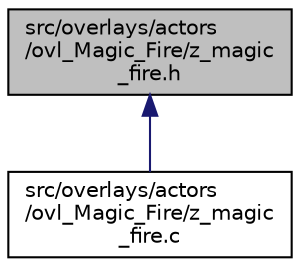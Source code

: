 digraph "src/overlays/actors/ovl_Magic_Fire/z_magic_fire.h"
{
 // LATEX_PDF_SIZE
  edge [fontname="Helvetica",fontsize="10",labelfontname="Helvetica",labelfontsize="10"];
  node [fontname="Helvetica",fontsize="10",shape=record];
  Node1 [label="src/overlays/actors\l/ovl_Magic_Fire/z_magic\l_fire.h",height=0.2,width=0.4,color="black", fillcolor="grey75", style="filled", fontcolor="black",tooltip=" "];
  Node1 -> Node2 [dir="back",color="midnightblue",fontsize="10",style="solid",fontname="Helvetica"];
  Node2 [label="src/overlays/actors\l/ovl_Magic_Fire/z_magic\l_fire.c",height=0.2,width=0.4,color="black", fillcolor="white", style="filled",URL="$da/d49/z__magic__fire_8c.html",tooltip=" "];
}
